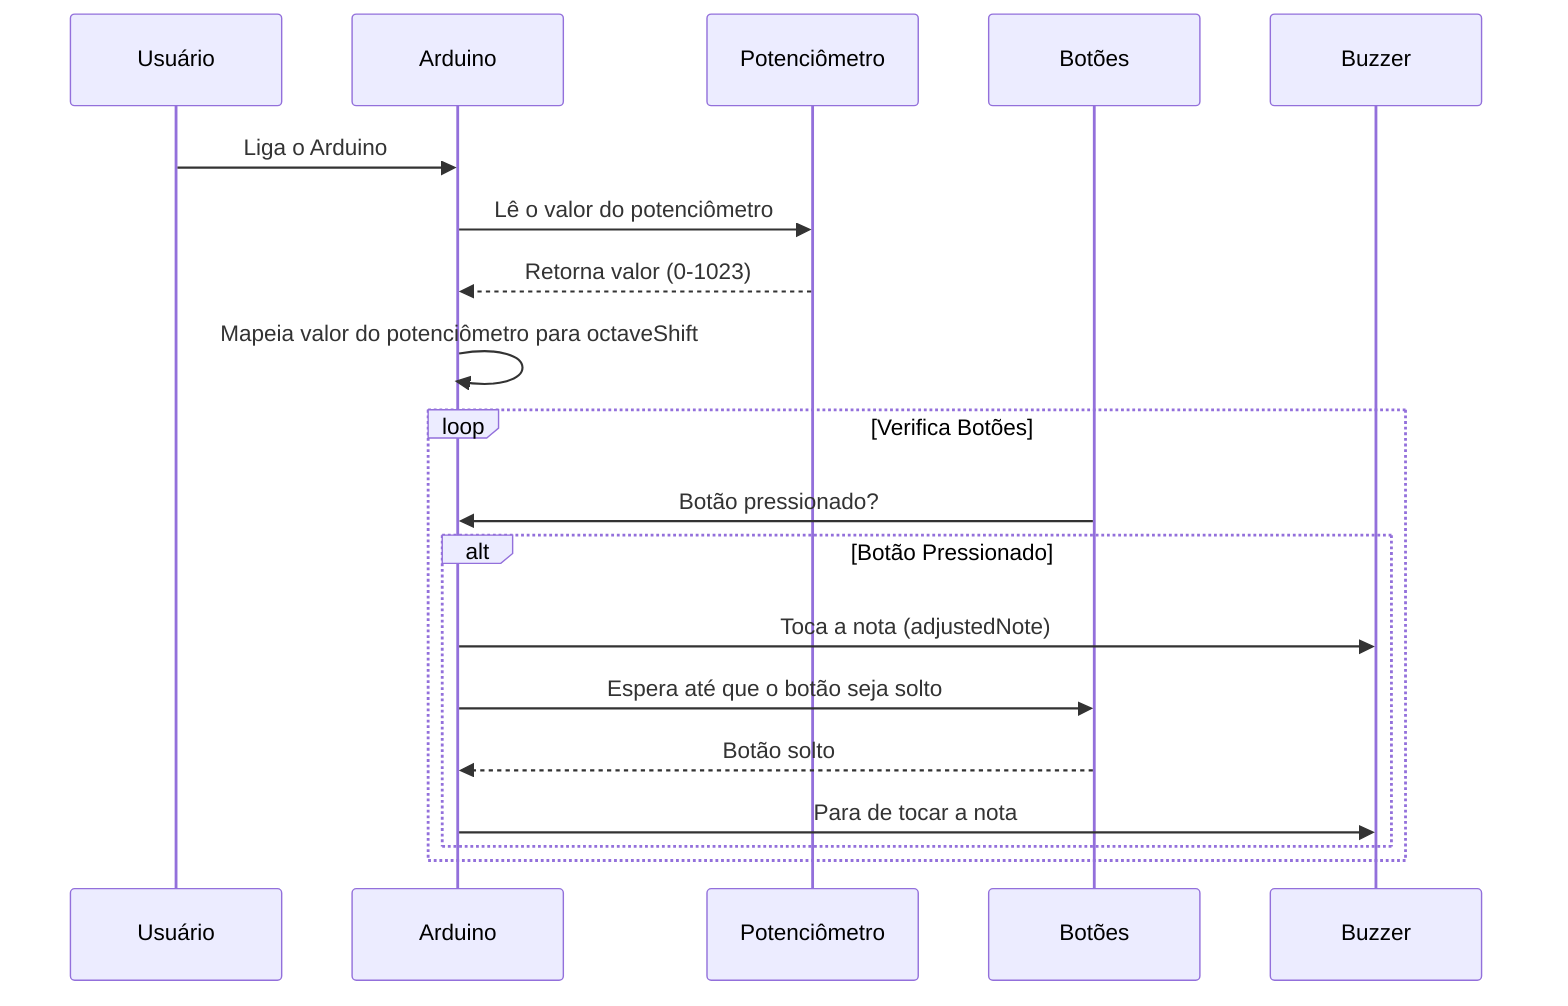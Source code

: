 sequenceDiagram
    participant Usuário
    participant Arduino
    participant Potenciômetro
    participant Botões
    participant Buzzer
    
    Usuário->>Arduino: Liga o Arduino
    Arduino->>Potenciômetro: Lê o valor do potenciômetro
    Potenciômetro-->>Arduino: Retorna valor (0-1023)
    Arduino->>Arduino: Mapeia valor do potenciômetro para octaveShift
    
    loop Verifica Botões
        Botões->>Arduino: Botão pressionado?
        alt Botão Pressionado
            Arduino->>Buzzer: Toca a nota (adjustedNote)
            Arduino->>Botões: Espera até que o botão seja solto
            Botões-->>Arduino: Botão solto
            Arduino->>Buzzer: Para de tocar a nota
        end
    end
